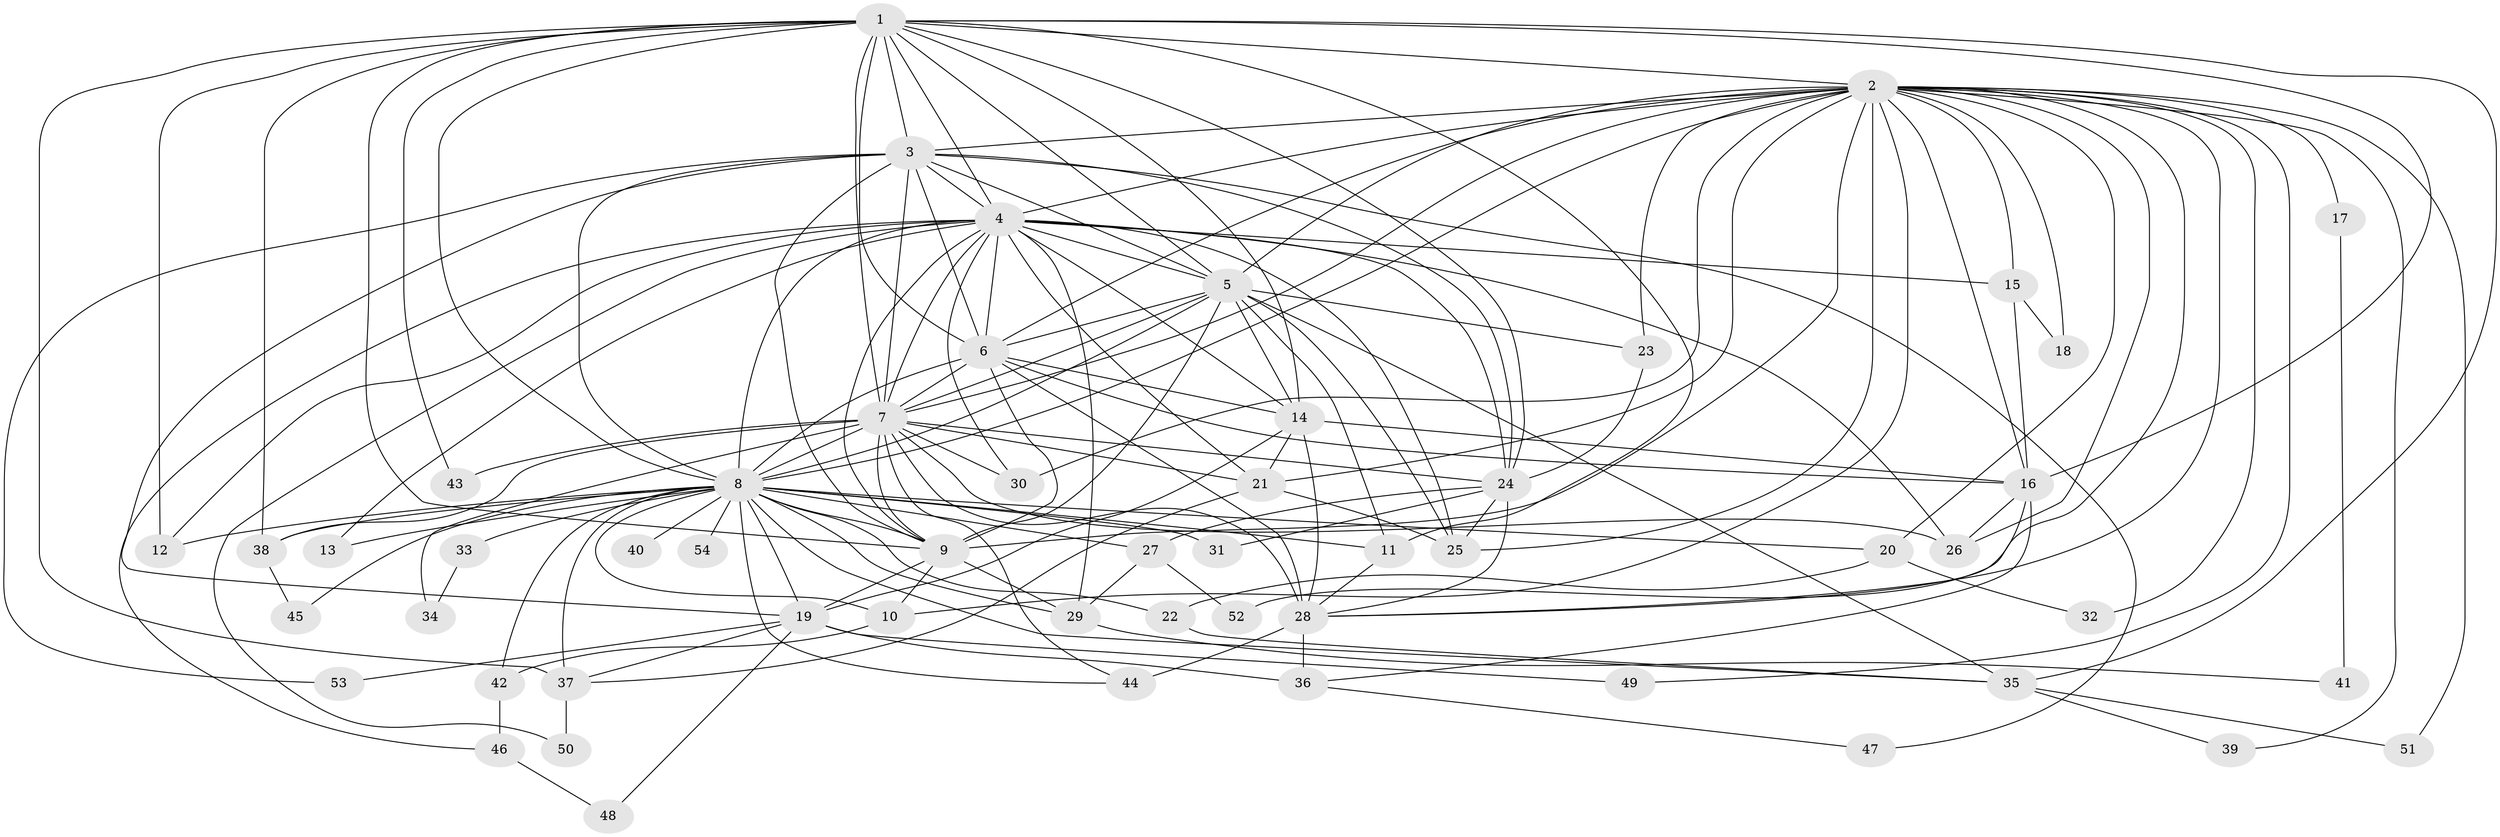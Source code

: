 // original degree distribution, {20: 0.028037383177570093, 30: 0.009345794392523364, 15: 0.009345794392523364, 18: 0.028037383177570093, 21: 0.009345794392523364, 35: 0.009345794392523364, 3: 0.21495327102803738, 2: 0.5420560747663551, 7: 0.028037383177570093, 4: 0.08411214953271028, 5: 0.028037383177570093, 6: 0.009345794392523364}
// Generated by graph-tools (version 1.1) at 2025/49/03/04/25 22:49:25]
// undirected, 54 vertices, 157 edges
graph export_dot {
  node [color=gray90,style=filled];
  1;
  2;
  3;
  4;
  5;
  6;
  7;
  8;
  9;
  10;
  11;
  12;
  13;
  14;
  15;
  16;
  17;
  18;
  19;
  20;
  21;
  22;
  23;
  24;
  25;
  26;
  27;
  28;
  29;
  30;
  31;
  32;
  33;
  34;
  35;
  36;
  37;
  38;
  39;
  40;
  41;
  42;
  43;
  44;
  45;
  46;
  47;
  48;
  49;
  50;
  51;
  52;
  53;
  54;
  1 -- 2 [weight=1.0];
  1 -- 3 [weight=1.0];
  1 -- 4 [weight=2.0];
  1 -- 5 [weight=1.0];
  1 -- 6 [weight=1.0];
  1 -- 7 [weight=2.0];
  1 -- 8 [weight=1.0];
  1 -- 9 [weight=1.0];
  1 -- 11 [weight=1.0];
  1 -- 12 [weight=1.0];
  1 -- 14 [weight=1.0];
  1 -- 16 [weight=1.0];
  1 -- 24 [weight=1.0];
  1 -- 35 [weight=1.0];
  1 -- 37 [weight=2.0];
  1 -- 38 [weight=1.0];
  1 -- 43 [weight=1.0];
  2 -- 3 [weight=2.0];
  2 -- 4 [weight=2.0];
  2 -- 5 [weight=1.0];
  2 -- 6 [weight=1.0];
  2 -- 7 [weight=2.0];
  2 -- 8 [weight=1.0];
  2 -- 9 [weight=1.0];
  2 -- 10 [weight=1.0];
  2 -- 15 [weight=1.0];
  2 -- 16 [weight=1.0];
  2 -- 17 [weight=1.0];
  2 -- 18 [weight=1.0];
  2 -- 20 [weight=1.0];
  2 -- 21 [weight=1.0];
  2 -- 23 [weight=1.0];
  2 -- 25 [weight=1.0];
  2 -- 26 [weight=1.0];
  2 -- 28 [weight=2.0];
  2 -- 30 [weight=1.0];
  2 -- 32 [weight=1.0];
  2 -- 39 [weight=1.0];
  2 -- 49 [weight=1.0];
  2 -- 51 [weight=1.0];
  2 -- 52 [weight=1.0];
  3 -- 4 [weight=2.0];
  3 -- 5 [weight=1.0];
  3 -- 6 [weight=1.0];
  3 -- 7 [weight=1.0];
  3 -- 8 [weight=1.0];
  3 -- 9 [weight=2.0];
  3 -- 19 [weight=1.0];
  3 -- 24 [weight=1.0];
  3 -- 47 [weight=1.0];
  3 -- 53 [weight=1.0];
  4 -- 5 [weight=3.0];
  4 -- 6 [weight=3.0];
  4 -- 7 [weight=2.0];
  4 -- 8 [weight=2.0];
  4 -- 9 [weight=2.0];
  4 -- 12 [weight=1.0];
  4 -- 13 [weight=1.0];
  4 -- 14 [weight=1.0];
  4 -- 15 [weight=1.0];
  4 -- 21 [weight=5.0];
  4 -- 24 [weight=1.0];
  4 -- 25 [weight=1.0];
  4 -- 26 [weight=1.0];
  4 -- 29 [weight=1.0];
  4 -- 30 [weight=1.0];
  4 -- 46 [weight=1.0];
  4 -- 50 [weight=1.0];
  5 -- 6 [weight=1.0];
  5 -- 7 [weight=1.0];
  5 -- 8 [weight=1.0];
  5 -- 9 [weight=1.0];
  5 -- 11 [weight=1.0];
  5 -- 14 [weight=1.0];
  5 -- 23 [weight=1.0];
  5 -- 25 [weight=4.0];
  5 -- 35 [weight=1.0];
  6 -- 7 [weight=2.0];
  6 -- 8 [weight=1.0];
  6 -- 9 [weight=1.0];
  6 -- 14 [weight=1.0];
  6 -- 16 [weight=1.0];
  6 -- 28 [weight=7.0];
  7 -- 8 [weight=2.0];
  7 -- 9 [weight=2.0];
  7 -- 21 [weight=1.0];
  7 -- 24 [weight=1.0];
  7 -- 26 [weight=1.0];
  7 -- 28 [weight=1.0];
  7 -- 30 [weight=1.0];
  7 -- 34 [weight=1.0];
  7 -- 38 [weight=1.0];
  7 -- 43 [weight=2.0];
  7 -- 44 [weight=1.0];
  8 -- 9 [weight=1.0];
  8 -- 10 [weight=1.0];
  8 -- 11 [weight=2.0];
  8 -- 12 [weight=1.0];
  8 -- 13 [weight=1.0];
  8 -- 19 [weight=1.0];
  8 -- 20 [weight=1.0];
  8 -- 22 [weight=1.0];
  8 -- 27 [weight=1.0];
  8 -- 29 [weight=3.0];
  8 -- 31 [weight=1.0];
  8 -- 33 [weight=1.0];
  8 -- 35 [weight=1.0];
  8 -- 37 [weight=1.0];
  8 -- 38 [weight=1.0];
  8 -- 40 [weight=1.0];
  8 -- 42 [weight=1.0];
  8 -- 44 [weight=1.0];
  8 -- 45 [weight=1.0];
  8 -- 54 [weight=1.0];
  9 -- 10 [weight=1.0];
  9 -- 19 [weight=1.0];
  9 -- 29 [weight=5.0];
  10 -- 42 [weight=1.0];
  11 -- 28 [weight=1.0];
  14 -- 16 [weight=1.0];
  14 -- 19 [weight=1.0];
  14 -- 21 [weight=1.0];
  14 -- 28 [weight=1.0];
  15 -- 16 [weight=1.0];
  15 -- 18 [weight=1.0];
  16 -- 26 [weight=1.0];
  16 -- 28 [weight=1.0];
  16 -- 36 [weight=1.0];
  17 -- 41 [weight=1.0];
  19 -- 36 [weight=1.0];
  19 -- 37 [weight=1.0];
  19 -- 48 [weight=1.0];
  19 -- 49 [weight=1.0];
  19 -- 53 [weight=1.0];
  20 -- 22 [weight=1.0];
  20 -- 32 [weight=1.0];
  21 -- 25 [weight=1.0];
  21 -- 37 [weight=1.0];
  22 -- 35 [weight=1.0];
  23 -- 24 [weight=1.0];
  24 -- 25 [weight=1.0];
  24 -- 27 [weight=1.0];
  24 -- 28 [weight=1.0];
  24 -- 31 [weight=1.0];
  27 -- 29 [weight=1.0];
  27 -- 52 [weight=1.0];
  28 -- 36 [weight=2.0];
  28 -- 44 [weight=2.0];
  29 -- 41 [weight=1.0];
  33 -- 34 [weight=1.0];
  35 -- 39 [weight=1.0];
  35 -- 51 [weight=1.0];
  36 -- 47 [weight=1.0];
  37 -- 50 [weight=1.0];
  38 -- 45 [weight=1.0];
  42 -- 46 [weight=1.0];
  46 -- 48 [weight=1.0];
}
